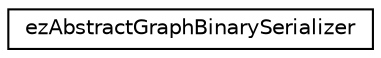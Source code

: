 digraph "Graphical Class Hierarchy"
{
 // LATEX_PDF_SIZE
  edge [fontname="Helvetica",fontsize="10",labelfontname="Helvetica",labelfontsize="10"];
  node [fontname="Helvetica",fontsize="10",shape=record];
  rankdir="LR";
  Node0 [label="ezAbstractGraphBinarySerializer",height=0.2,width=0.4,color="black", fillcolor="white", style="filled",URL="$d0/df4/classez_abstract_graph_binary_serializer.htm",tooltip=" "];
}
